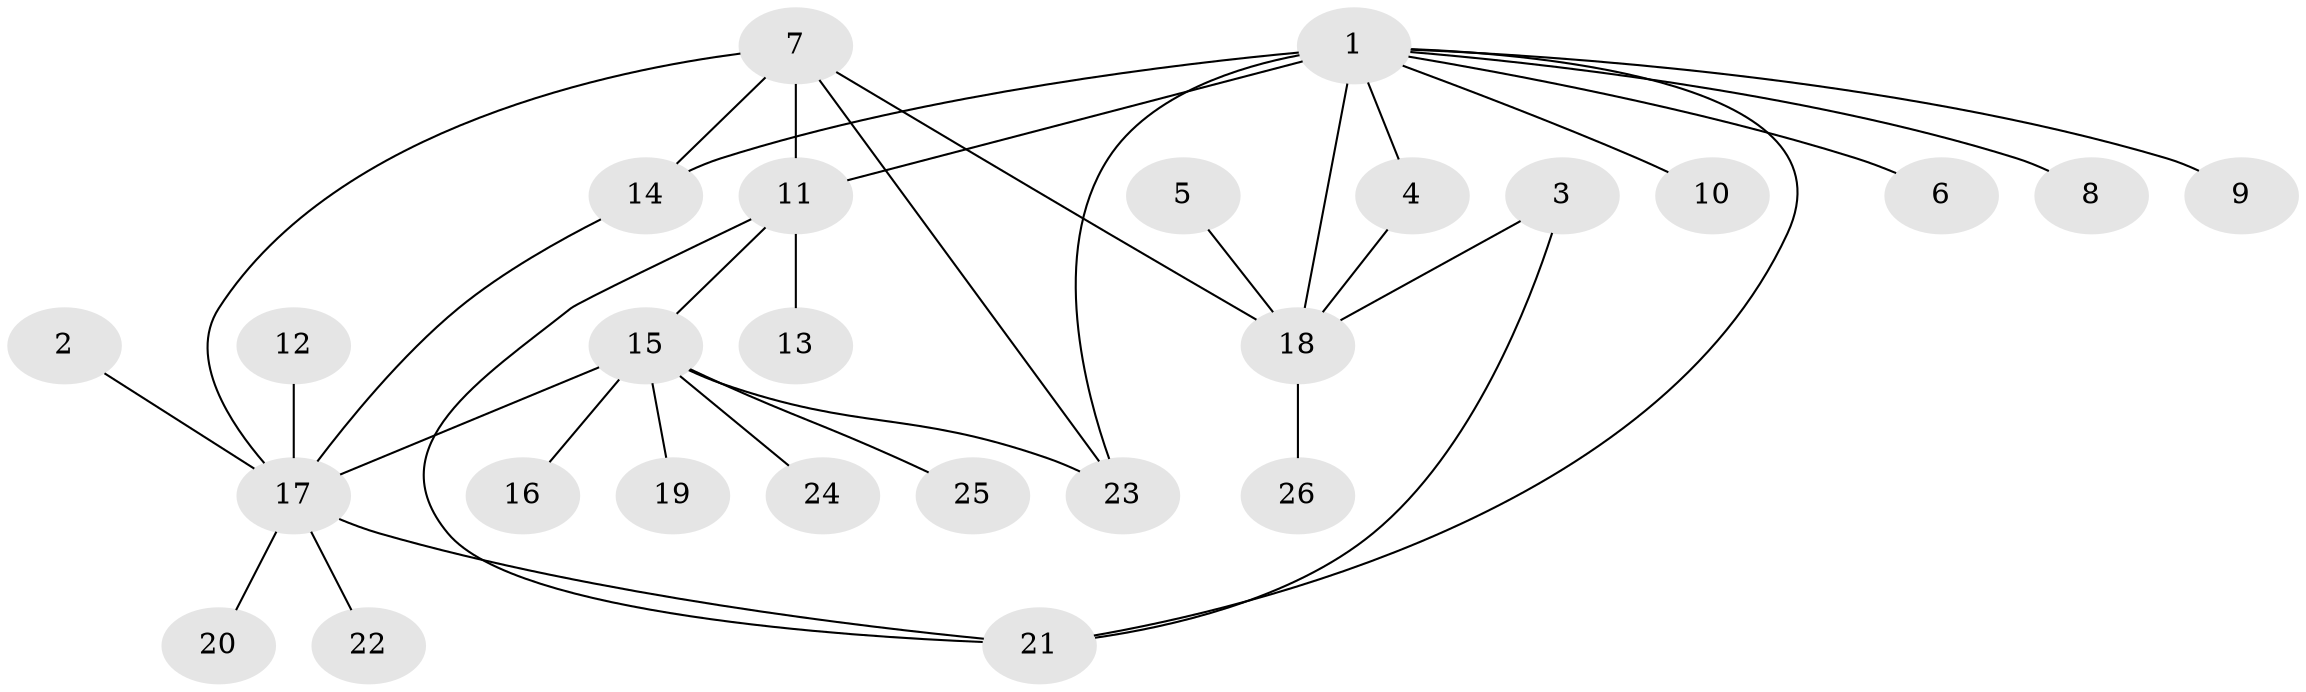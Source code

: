 // original degree distribution, {3: 0.04081632653061224, 12: 0.02040816326530612, 5: 0.04081632653061224, 4: 0.04081632653061224, 6: 0.04081632653061224, 2: 0.22448979591836735, 7: 0.04081632653061224, 10: 0.02040816326530612, 1: 0.5306122448979592}
// Generated by graph-tools (version 1.1) at 2025/26/03/09/25 03:26:39]
// undirected, 26 vertices, 35 edges
graph export_dot {
graph [start="1"]
  node [color=gray90,style=filled];
  1;
  2;
  3;
  4;
  5;
  6;
  7;
  8;
  9;
  10;
  11;
  12;
  13;
  14;
  15;
  16;
  17;
  18;
  19;
  20;
  21;
  22;
  23;
  24;
  25;
  26;
  1 -- 4 [weight=1.0];
  1 -- 6 [weight=1.0];
  1 -- 8 [weight=1.0];
  1 -- 9 [weight=1.0];
  1 -- 10 [weight=1.0];
  1 -- 11 [weight=1.0];
  1 -- 14 [weight=1.0];
  1 -- 18 [weight=2.0];
  1 -- 21 [weight=1.0];
  1 -- 23 [weight=2.0];
  2 -- 17 [weight=1.0];
  3 -- 18 [weight=1.0];
  3 -- 21 [weight=1.0];
  4 -- 18 [weight=1.0];
  5 -- 18 [weight=1.0];
  7 -- 11 [weight=1.0];
  7 -- 14 [weight=1.0];
  7 -- 17 [weight=1.0];
  7 -- 18 [weight=1.0];
  7 -- 23 [weight=1.0];
  11 -- 13 [weight=1.0];
  11 -- 15 [weight=1.0];
  11 -- 21 [weight=1.0];
  12 -- 17 [weight=1.0];
  14 -- 17 [weight=1.0];
  15 -- 16 [weight=1.0];
  15 -- 17 [weight=1.0];
  15 -- 19 [weight=1.0];
  15 -- 23 [weight=1.0];
  15 -- 24 [weight=1.0];
  15 -- 25 [weight=1.0];
  17 -- 20 [weight=1.0];
  17 -- 21 [weight=1.0];
  17 -- 22 [weight=1.0];
  18 -- 26 [weight=1.0];
}
